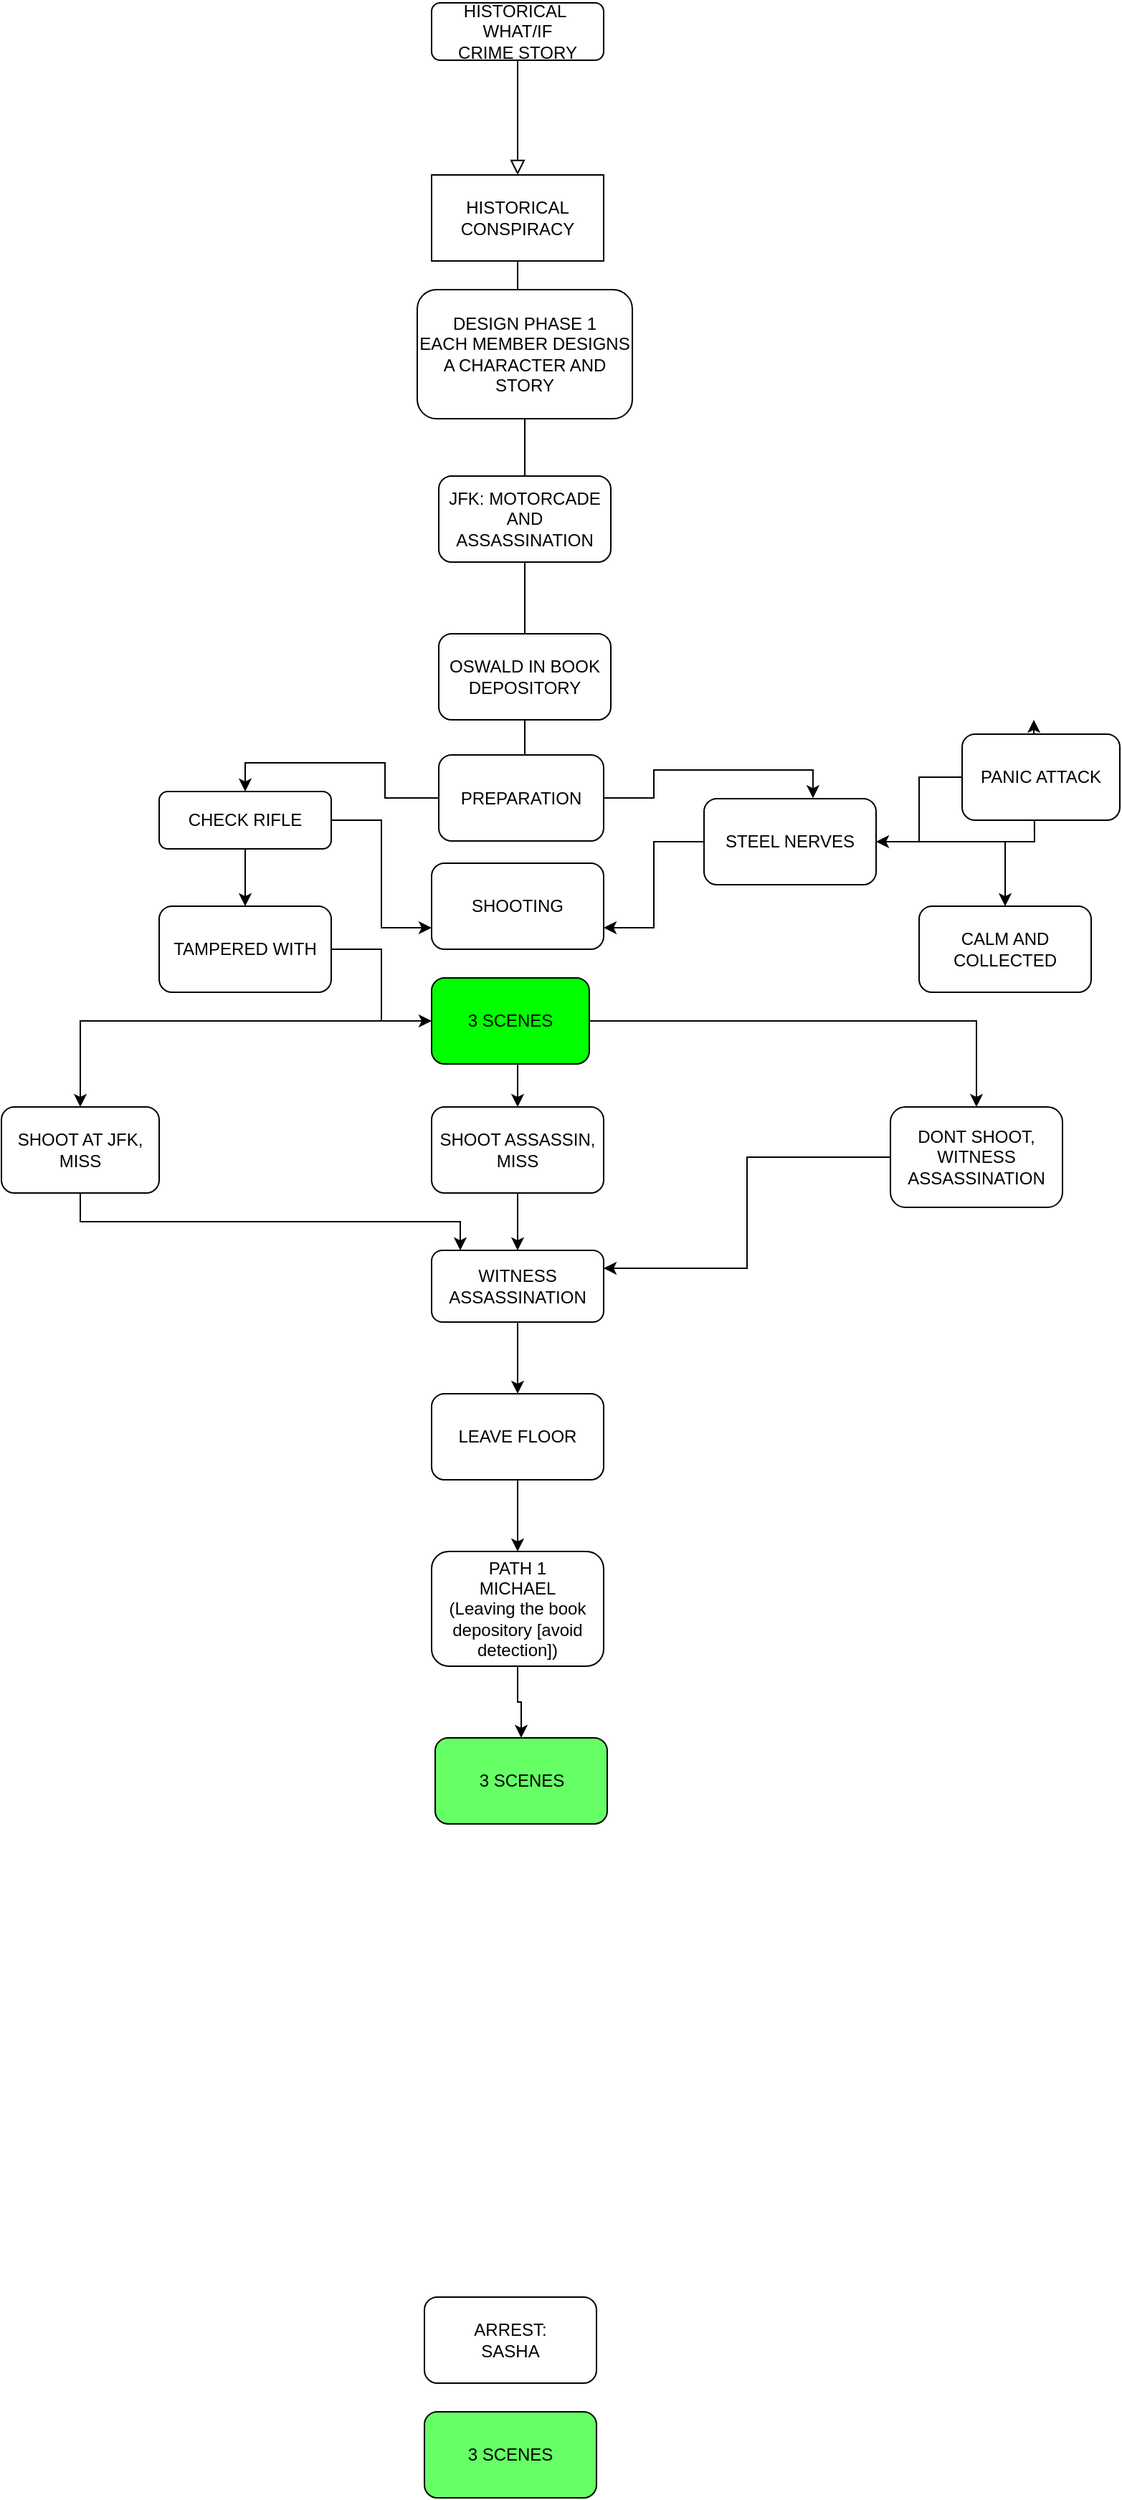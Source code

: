 <mxfile version="14.9.8" type="github">
  <diagram id="C5RBs43oDa-KdzZeNtuy" name="Page-1">
    <mxGraphModel dx="1730" dy="2134" grid="1" gridSize="10" guides="1" tooltips="1" connect="1" arrows="1" fold="1" page="1" pageScale="1" pageWidth="827" pageHeight="1169" math="0" shadow="0">
      <root>
        <mxCell id="WIyWlLk6GJQsqaUBKTNV-0" />
        <mxCell id="WIyWlLk6GJQsqaUBKTNV-1" parent="WIyWlLk6GJQsqaUBKTNV-0" />
        <mxCell id="WIyWlLk6GJQsqaUBKTNV-2" value="" style="rounded=0;html=1;jettySize=auto;orthogonalLoop=1;fontSize=11;endArrow=block;endFill=0;endSize=8;strokeWidth=1;shadow=0;labelBackgroundColor=none;edgeStyle=orthogonalEdgeStyle;" parent="WIyWlLk6GJQsqaUBKTNV-1" source="WIyWlLk6GJQsqaUBKTNV-3" edge="1">
          <mxGeometry relative="1" as="geometry">
            <mxPoint x="400" y="120" as="targetPoint" />
          </mxGeometry>
        </mxCell>
        <mxCell id="WIyWlLk6GJQsqaUBKTNV-3" value="HISTORICAL&amp;nbsp;&lt;br&gt;WHAT/IF&lt;br&gt;CRIME STORY" style="rounded=1;whiteSpace=wrap;html=1;fontSize=12;glass=0;strokeWidth=1;shadow=0;" parent="WIyWlLk6GJQsqaUBKTNV-1" vertex="1">
          <mxGeometry x="340" width="120" height="40" as="geometry" />
        </mxCell>
        <mxCell id="eDwzxRTO2weHUJlOFBW0-2" style="edgeStyle=orthogonalEdgeStyle;rounded=0;orthogonalLoop=1;jettySize=auto;html=1;" parent="WIyWlLk6GJQsqaUBKTNV-1" source="eDwzxRTO2weHUJlOFBW0-1" edge="1">
          <mxGeometry relative="1" as="geometry">
            <mxPoint x="400" y="240" as="targetPoint" />
          </mxGeometry>
        </mxCell>
        <mxCell id="eDwzxRTO2weHUJlOFBW0-1" value="HISTORICAL CONSPIRACY" style="rounded=0;whiteSpace=wrap;html=1;" parent="WIyWlLk6GJQsqaUBKTNV-1" vertex="1">
          <mxGeometry x="340" y="120" width="120" height="60" as="geometry" />
        </mxCell>
        <mxCell id="eDwzxRTO2weHUJlOFBW0-7" style="edgeStyle=orthogonalEdgeStyle;rounded=0;orthogonalLoop=1;jettySize=auto;html=1;" parent="WIyWlLk6GJQsqaUBKTNV-1" source="eDwzxRTO2weHUJlOFBW0-3" edge="1">
          <mxGeometry relative="1" as="geometry">
            <mxPoint x="400" y="370" as="targetPoint" />
            <Array as="points">
              <mxPoint x="405" y="370" />
            </Array>
          </mxGeometry>
        </mxCell>
        <mxCell id="eDwzxRTO2weHUJlOFBW0-3" value="DESIGN PHASE 1&lt;br&gt;EACH MEMBER DESIGNS A CHARACTER AND STORY" style="rounded=1;whiteSpace=wrap;html=1;" parent="WIyWlLk6GJQsqaUBKTNV-1" vertex="1">
          <mxGeometry x="330" y="200" width="150" height="90" as="geometry" />
        </mxCell>
        <mxCell id="eDwzxRTO2weHUJlOFBW0-13" style="edgeStyle=orthogonalEdgeStyle;rounded=0;orthogonalLoop=1;jettySize=auto;html=1;" parent="WIyWlLk6GJQsqaUBKTNV-1" edge="1">
          <mxGeometry relative="1" as="geometry">
            <mxPoint x="405" y="450" as="targetPoint" />
            <mxPoint x="405" y="370" as="sourcePoint" />
          </mxGeometry>
        </mxCell>
        <mxCell id="eDwzxRTO2weHUJlOFBW0-17" style="edgeStyle=orthogonalEdgeStyle;rounded=0;orthogonalLoop=1;jettySize=auto;html=1;" parent="WIyWlLk6GJQsqaUBKTNV-1" source="eDwzxRTO2weHUJlOFBW0-16" edge="1">
          <mxGeometry relative="1" as="geometry">
            <mxPoint x="405" y="580" as="targetPoint" />
          </mxGeometry>
        </mxCell>
        <mxCell id="eDwzxRTO2weHUJlOFBW0-16" value="OSWALD IN BOOK DEPOSITORY" style="rounded=1;whiteSpace=wrap;html=1;" parent="WIyWlLk6GJQsqaUBKTNV-1" vertex="1">
          <mxGeometry x="345" y="440" width="120" height="60" as="geometry" />
        </mxCell>
        <mxCell id="VD_OZxI0I5bTZ68Qy7gw-8" value="JFK: MOTORCADE AND ASSASSINATION" style="rounded=1;whiteSpace=wrap;html=1;" vertex="1" parent="WIyWlLk6GJQsqaUBKTNV-1">
          <mxGeometry x="345" y="330" width="120" height="60" as="geometry" />
        </mxCell>
        <mxCell id="VD_OZxI0I5bTZ68Qy7gw-28" style="edgeStyle=orthogonalEdgeStyle;rounded=0;orthogonalLoop=1;jettySize=auto;html=1;entryX=1;entryY=0.5;entryDx=0;entryDy=0;" edge="1" parent="WIyWlLk6GJQsqaUBKTNV-1" source="VD_OZxI0I5bTZ68Qy7gw-18">
          <mxGeometry relative="1" as="geometry">
            <mxPoint x="600" y="630" as="targetPoint" />
            <Array as="points">
              <mxPoint x="540" y="770" />
              <mxPoint x="710" y="770" />
              <mxPoint x="710" y="780" />
              <mxPoint x="780" y="780" />
              <mxPoint x="780" y="630" />
            </Array>
          </mxGeometry>
        </mxCell>
        <mxCell id="VD_OZxI0I5bTZ68Qy7gw-71" style="edgeStyle=orthogonalEdgeStyle;rounded=0;orthogonalLoop=1;jettySize=auto;html=1;" edge="1" parent="WIyWlLk6GJQsqaUBKTNV-1" source="VD_OZxI0I5bTZ68Qy7gw-29" target="VD_OZxI0I5bTZ68Qy7gw-34">
          <mxGeometry relative="1" as="geometry" />
        </mxCell>
        <mxCell id="VD_OZxI0I5bTZ68Qy7gw-29" value="PATH 1&lt;br&gt;MICHAEL &lt;br&gt;(Leaving the book depository [avoid detection])" style="rounded=1;whiteSpace=wrap;html=1;" vertex="1" parent="WIyWlLk6GJQsqaUBKTNV-1">
          <mxGeometry x="340" y="1080" width="120" height="80" as="geometry" />
        </mxCell>
        <mxCell id="VD_OZxI0I5bTZ68Qy7gw-30" value="SHOOTING" style="rounded=1;whiteSpace=wrap;html=1;" vertex="1" parent="WIyWlLk6GJQsqaUBKTNV-1">
          <mxGeometry x="340" y="600" width="120" height="60" as="geometry" />
        </mxCell>
        <mxCell id="VD_OZxI0I5bTZ68Qy7gw-31" value="ARREST:&lt;br&gt;SASHA" style="rounded=1;whiteSpace=wrap;html=1;" vertex="1" parent="WIyWlLk6GJQsqaUBKTNV-1">
          <mxGeometry x="335" y="1600" width="120" height="60" as="geometry" />
        </mxCell>
        <mxCell id="VD_OZxI0I5bTZ68Qy7gw-43" style="edgeStyle=orthogonalEdgeStyle;rounded=0;orthogonalLoop=1;jettySize=auto;html=1;exitX=0.5;exitY=1;exitDx=0;exitDy=0;entryX=0.5;entryY=0;entryDx=0;entryDy=0;" edge="1" parent="WIyWlLk6GJQsqaUBKTNV-1" source="VD_OZxI0I5bTZ68Qy7gw-32" target="VD_OZxI0I5bTZ68Qy7gw-38">
          <mxGeometry relative="1" as="geometry" />
        </mxCell>
        <mxCell id="VD_OZxI0I5bTZ68Qy7gw-44" style="edgeStyle=orthogonalEdgeStyle;rounded=0;orthogonalLoop=1;jettySize=auto;html=1;entryX=0.5;entryY=0;entryDx=0;entryDy=0;" edge="1" parent="WIyWlLk6GJQsqaUBKTNV-1" source="VD_OZxI0I5bTZ68Qy7gw-32" target="VD_OZxI0I5bTZ68Qy7gw-37">
          <mxGeometry relative="1" as="geometry" />
        </mxCell>
        <mxCell id="VD_OZxI0I5bTZ68Qy7gw-45" style="edgeStyle=orthogonalEdgeStyle;rounded=0;orthogonalLoop=1;jettySize=auto;html=1;entryX=0.5;entryY=0;entryDx=0;entryDy=0;" edge="1" parent="WIyWlLk6GJQsqaUBKTNV-1" source="VD_OZxI0I5bTZ68Qy7gw-32" target="VD_OZxI0I5bTZ68Qy7gw-40">
          <mxGeometry relative="1" as="geometry" />
        </mxCell>
        <mxCell id="VD_OZxI0I5bTZ68Qy7gw-32" value="3 SCENES" style="rounded=1;whiteSpace=wrap;html=1;fillColor=#00FF00;" vertex="1" parent="WIyWlLk6GJQsqaUBKTNV-1">
          <mxGeometry x="340" y="680" width="110" height="60" as="geometry" />
        </mxCell>
        <mxCell id="VD_OZxI0I5bTZ68Qy7gw-33" value="3 SCENES" style="rounded=1;whiteSpace=wrap;html=1;fillColor=#66FF66;" vertex="1" parent="WIyWlLk6GJQsqaUBKTNV-1">
          <mxGeometry x="335" y="1680" width="120" height="60" as="geometry" />
        </mxCell>
        <mxCell id="VD_OZxI0I5bTZ68Qy7gw-34" value="3 SCENES" style="rounded=1;whiteSpace=wrap;html=1;fillColor=#66FF66;" vertex="1" parent="WIyWlLk6GJQsqaUBKTNV-1">
          <mxGeometry x="342.5" y="1210" width="120" height="60" as="geometry" />
        </mxCell>
        <mxCell id="VD_OZxI0I5bTZ68Qy7gw-48" style="edgeStyle=orthogonalEdgeStyle;rounded=0;orthogonalLoop=1;jettySize=auto;html=1;" edge="1" parent="WIyWlLk6GJQsqaUBKTNV-1" source="VD_OZxI0I5bTZ68Qy7gw-37" target="VD_OZxI0I5bTZ68Qy7gw-46">
          <mxGeometry relative="1" as="geometry">
            <mxPoint x="100" y="870" as="targetPoint" />
            <Array as="points">
              <mxPoint x="95" y="850" />
              <mxPoint x="360" y="850" />
            </Array>
          </mxGeometry>
        </mxCell>
        <mxCell id="VD_OZxI0I5bTZ68Qy7gw-37" value="SHOOT AT JFK, MISS" style="rounded=1;whiteSpace=wrap;html=1;" vertex="1" parent="WIyWlLk6GJQsqaUBKTNV-1">
          <mxGeometry x="40" y="770" width="110" height="60" as="geometry" />
        </mxCell>
        <mxCell id="VD_OZxI0I5bTZ68Qy7gw-49" style="edgeStyle=orthogonalEdgeStyle;rounded=0;orthogonalLoop=1;jettySize=auto;html=1;exitX=0.5;exitY=1;exitDx=0;exitDy=0;entryX=0.5;entryY=0;entryDx=0;entryDy=0;" edge="1" parent="WIyWlLk6GJQsqaUBKTNV-1" source="VD_OZxI0I5bTZ68Qy7gw-38" target="VD_OZxI0I5bTZ68Qy7gw-46">
          <mxGeometry relative="1" as="geometry" />
        </mxCell>
        <mxCell id="VD_OZxI0I5bTZ68Qy7gw-38" value="SHOOT ASSASSIN, MISS" style="rounded=1;whiteSpace=wrap;html=1;" vertex="1" parent="WIyWlLk6GJQsqaUBKTNV-1">
          <mxGeometry x="340" y="770" width="120" height="60" as="geometry" />
        </mxCell>
        <mxCell id="VD_OZxI0I5bTZ68Qy7gw-50" style="edgeStyle=orthogonalEdgeStyle;rounded=0;orthogonalLoop=1;jettySize=auto;html=1;entryX=1;entryY=0.25;entryDx=0;entryDy=0;" edge="1" parent="WIyWlLk6GJQsqaUBKTNV-1" source="VD_OZxI0I5bTZ68Qy7gw-40" target="VD_OZxI0I5bTZ68Qy7gw-46">
          <mxGeometry relative="1" as="geometry" />
        </mxCell>
        <mxCell id="VD_OZxI0I5bTZ68Qy7gw-40" value="DONT SHOOT, WITNESS ASSASSINATION" style="rounded=1;whiteSpace=wrap;html=1;" vertex="1" parent="WIyWlLk6GJQsqaUBKTNV-1">
          <mxGeometry x="660" y="770" width="120" height="70" as="geometry" />
        </mxCell>
        <mxCell id="VD_OZxI0I5bTZ68Qy7gw-67" style="edgeStyle=orthogonalEdgeStyle;rounded=0;orthogonalLoop=1;jettySize=auto;html=1;" edge="1" parent="WIyWlLk6GJQsqaUBKTNV-1" source="VD_OZxI0I5bTZ68Qy7gw-46" target="VD_OZxI0I5bTZ68Qy7gw-66">
          <mxGeometry relative="1" as="geometry" />
        </mxCell>
        <mxCell id="VD_OZxI0I5bTZ68Qy7gw-46" value="WITNESS ASSASSINATION" style="rounded=1;whiteSpace=wrap;html=1;" vertex="1" parent="WIyWlLk6GJQsqaUBKTNV-1">
          <mxGeometry x="340" y="870" width="120" height="50" as="geometry" />
        </mxCell>
        <mxCell id="VD_OZxI0I5bTZ68Qy7gw-54" style="edgeStyle=orthogonalEdgeStyle;rounded=0;orthogonalLoop=1;jettySize=auto;html=1;entryX=0.5;entryY=0;entryDx=0;entryDy=0;" edge="1" parent="WIyWlLk6GJQsqaUBKTNV-1" source="VD_OZxI0I5bTZ68Qy7gw-51" target="VD_OZxI0I5bTZ68Qy7gw-52">
          <mxGeometry relative="1" as="geometry" />
        </mxCell>
        <mxCell id="VD_OZxI0I5bTZ68Qy7gw-55" style="edgeStyle=orthogonalEdgeStyle;rounded=0;orthogonalLoop=1;jettySize=auto;html=1;entryX=0.633;entryY=-0.006;entryDx=0;entryDy=0;entryPerimeter=0;" edge="1" parent="WIyWlLk6GJQsqaUBKTNV-1" source="VD_OZxI0I5bTZ68Qy7gw-51" target="VD_OZxI0I5bTZ68Qy7gw-53">
          <mxGeometry relative="1" as="geometry" />
        </mxCell>
        <mxCell id="VD_OZxI0I5bTZ68Qy7gw-51" value="PREPARATION" style="rounded=1;whiteSpace=wrap;html=1;fillColor=#FFFFFF;" vertex="1" parent="WIyWlLk6GJQsqaUBKTNV-1">
          <mxGeometry x="345" y="524.5" width="115" height="60" as="geometry" />
        </mxCell>
        <mxCell id="VD_OZxI0I5bTZ68Qy7gw-57" style="edgeStyle=orthogonalEdgeStyle;rounded=0;orthogonalLoop=1;jettySize=auto;html=1;entryX=0;entryY=0.75;entryDx=0;entryDy=0;" edge="1" parent="WIyWlLk6GJQsqaUBKTNV-1" source="VD_OZxI0I5bTZ68Qy7gw-52" target="VD_OZxI0I5bTZ68Qy7gw-30">
          <mxGeometry relative="1" as="geometry" />
        </mxCell>
        <mxCell id="VD_OZxI0I5bTZ68Qy7gw-59" style="edgeStyle=orthogonalEdgeStyle;rounded=0;orthogonalLoop=1;jettySize=auto;html=1;entryX=0.5;entryY=0;entryDx=0;entryDy=0;" edge="1" parent="WIyWlLk6GJQsqaUBKTNV-1" source="VD_OZxI0I5bTZ68Qy7gw-52" target="VD_OZxI0I5bTZ68Qy7gw-58">
          <mxGeometry relative="1" as="geometry" />
        </mxCell>
        <mxCell id="VD_OZxI0I5bTZ68Qy7gw-52" value="CHECK RIFLE" style="rounded=1;whiteSpace=wrap;html=1;fillColor=#FFFFFF;" vertex="1" parent="WIyWlLk6GJQsqaUBKTNV-1">
          <mxGeometry x="150" y="550" width="120" height="40" as="geometry" />
        </mxCell>
        <mxCell id="VD_OZxI0I5bTZ68Qy7gw-56" style="edgeStyle=orthogonalEdgeStyle;rounded=0;orthogonalLoop=1;jettySize=auto;html=1;entryX=1;entryY=0.75;entryDx=0;entryDy=0;" edge="1" parent="WIyWlLk6GJQsqaUBKTNV-1" source="VD_OZxI0I5bTZ68Qy7gw-53" target="VD_OZxI0I5bTZ68Qy7gw-30">
          <mxGeometry relative="1" as="geometry" />
        </mxCell>
        <mxCell id="VD_OZxI0I5bTZ68Qy7gw-64" style="edgeStyle=orthogonalEdgeStyle;rounded=0;orthogonalLoop=1;jettySize=auto;html=1;" edge="1" parent="WIyWlLk6GJQsqaUBKTNV-1" source="VD_OZxI0I5bTZ68Qy7gw-53">
          <mxGeometry relative="1" as="geometry">
            <mxPoint x="760" y="500" as="targetPoint" />
          </mxGeometry>
        </mxCell>
        <mxCell id="VD_OZxI0I5bTZ68Qy7gw-65" style="edgeStyle=orthogonalEdgeStyle;rounded=0;orthogonalLoop=1;jettySize=auto;html=1;" edge="1" parent="WIyWlLk6GJQsqaUBKTNV-1" source="VD_OZxI0I5bTZ68Qy7gw-53" target="VD_OZxI0I5bTZ68Qy7gw-62">
          <mxGeometry relative="1" as="geometry" />
        </mxCell>
        <mxCell id="VD_OZxI0I5bTZ68Qy7gw-53" value="STEEL NERVES" style="rounded=1;whiteSpace=wrap;html=1;fillColor=#FFFFFF;" vertex="1" parent="WIyWlLk6GJQsqaUBKTNV-1">
          <mxGeometry x="530" y="555" width="120" height="60" as="geometry" />
        </mxCell>
        <mxCell id="VD_OZxI0I5bTZ68Qy7gw-60" style="edgeStyle=orthogonalEdgeStyle;rounded=0;orthogonalLoop=1;jettySize=auto;html=1;entryX=0;entryY=0.5;entryDx=0;entryDy=0;" edge="1" parent="WIyWlLk6GJQsqaUBKTNV-1" source="VD_OZxI0I5bTZ68Qy7gw-58" target="VD_OZxI0I5bTZ68Qy7gw-32">
          <mxGeometry relative="1" as="geometry" />
        </mxCell>
        <mxCell id="VD_OZxI0I5bTZ68Qy7gw-58" value="TAMPERED WITH" style="rounded=1;whiteSpace=wrap;html=1;fillColor=#FFFFFF;" vertex="1" parent="WIyWlLk6GJQsqaUBKTNV-1">
          <mxGeometry x="150" y="630" width="120" height="60" as="geometry" />
        </mxCell>
        <mxCell id="VD_OZxI0I5bTZ68Qy7gw-63" style="edgeStyle=orthogonalEdgeStyle;rounded=0;orthogonalLoop=1;jettySize=auto;html=1;entryX=1;entryY=0.5;entryDx=0;entryDy=0;" edge="1" parent="WIyWlLk6GJQsqaUBKTNV-1" source="VD_OZxI0I5bTZ68Qy7gw-61" target="VD_OZxI0I5bTZ68Qy7gw-53">
          <mxGeometry relative="1" as="geometry" />
        </mxCell>
        <mxCell id="VD_OZxI0I5bTZ68Qy7gw-61" value="PANIC ATTACK" style="rounded=1;whiteSpace=wrap;html=1;fillColor=#FFFFFF;" vertex="1" parent="WIyWlLk6GJQsqaUBKTNV-1">
          <mxGeometry x="710" y="510" width="110" height="60" as="geometry" />
        </mxCell>
        <mxCell id="VD_OZxI0I5bTZ68Qy7gw-62" value="CALM AND COLLECTED" style="rounded=1;whiteSpace=wrap;html=1;fillColor=#FFFFFF;" vertex="1" parent="WIyWlLk6GJQsqaUBKTNV-1">
          <mxGeometry x="680" y="630" width="120" height="60" as="geometry" />
        </mxCell>
        <mxCell id="VD_OZxI0I5bTZ68Qy7gw-68" style="edgeStyle=orthogonalEdgeStyle;rounded=0;orthogonalLoop=1;jettySize=auto;html=1;entryX=0.5;entryY=0;entryDx=0;entryDy=0;" edge="1" parent="WIyWlLk6GJQsqaUBKTNV-1" source="VD_OZxI0I5bTZ68Qy7gw-66" target="VD_OZxI0I5bTZ68Qy7gw-29">
          <mxGeometry relative="1" as="geometry" />
        </mxCell>
        <mxCell id="VD_OZxI0I5bTZ68Qy7gw-66" value="LEAVE FLOOR" style="rounded=1;whiteSpace=wrap;html=1;fillColor=#FFFFFF;" vertex="1" parent="WIyWlLk6GJQsqaUBKTNV-1">
          <mxGeometry x="340" y="970" width="120" height="60" as="geometry" />
        </mxCell>
      </root>
    </mxGraphModel>
  </diagram>
</mxfile>
